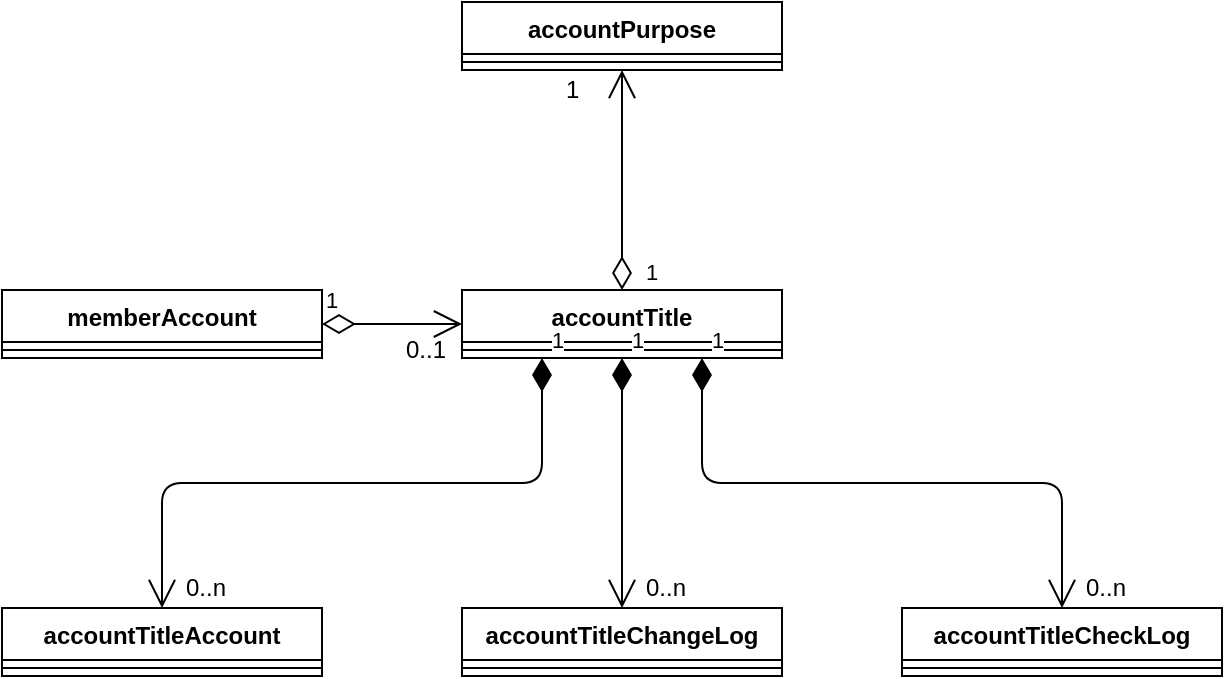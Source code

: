 <mxfile version="10.6.6" type="github"><diagram id="tgx_kycsZ7gLmWcPU7HP" name="科目类图"><mxGraphModel dx="1158" dy="616" grid="1" gridSize="10" guides="1" tooltips="1" connect="1" arrows="1" fold="1" page="1" pageScale="1" pageWidth="827" pageHeight="1169" math="0" shadow="0"><root><mxCell id="0"/><mxCell id="1" parent="0"/><mxCell id="2QyuLVchhxQrmNl1iEZX-10" value="accountTitle&#10;&#10;" style="swimlane;fontStyle=1;align=center;verticalAlign=top;childLayout=stackLayout;horizontal=1;startSize=26;horizontalStack=0;resizeParent=1;resizeParentMax=0;resizeLast=0;collapsible=1;marginBottom=0;" parent="1" vertex="1"><mxGeometry x="380" y="180" width="160" height="34" as="geometry"><mxRectangle x="20" y="100" width="90" height="26" as="alternateBounds"/></mxGeometry></mxCell><mxCell id="2QyuLVchhxQrmNl1iEZX-11" value="" style="line;strokeWidth=1;fillColor=none;align=left;verticalAlign=middle;spacingTop=-1;spacingLeft=3;spacingRight=3;rotatable=0;labelPosition=right;points=[];portConstraint=eastwest;" parent="2QyuLVchhxQrmNl1iEZX-10" vertex="1"><mxGeometry y="26" width="160" height="8" as="geometry"/></mxCell><mxCell id="2QyuLVchhxQrmNl1iEZX-12" value="accountPurpose&#10;" style="swimlane;fontStyle=1;align=center;verticalAlign=top;childLayout=stackLayout;horizontal=1;startSize=26;horizontalStack=0;resizeParent=1;resizeParentMax=0;resizeLast=0;collapsible=1;marginBottom=0;" parent="1" vertex="1"><mxGeometry x="380" y="36" width="160" height="34" as="geometry"><mxRectangle x="20" y="100" width="90" height="26" as="alternateBounds"/></mxGeometry></mxCell><mxCell id="2QyuLVchhxQrmNl1iEZX-13" value="" style="line;strokeWidth=1;fillColor=none;align=left;verticalAlign=middle;spacingTop=-1;spacingLeft=3;spacingRight=3;rotatable=0;labelPosition=right;points=[];portConstraint=eastwest;" parent="2QyuLVchhxQrmNl1iEZX-12" vertex="1"><mxGeometry y="26" width="160" height="8" as="geometry"/></mxCell><mxCell id="2QyuLVchhxQrmNl1iEZX-14" value="accountTitleAccount&#10;&#10;" style="swimlane;fontStyle=1;align=center;verticalAlign=top;childLayout=stackLayout;horizontal=1;startSize=26;horizontalStack=0;resizeParent=1;resizeParentMax=0;resizeLast=0;collapsible=1;marginBottom=0;" parent="1" vertex="1"><mxGeometry x="150" y="339" width="160" height="34" as="geometry"><mxRectangle x="20" y="100" width="90" height="26" as="alternateBounds"/></mxGeometry></mxCell><mxCell id="2QyuLVchhxQrmNl1iEZX-15" value="" style="line;strokeWidth=1;fillColor=none;align=left;verticalAlign=middle;spacingTop=-1;spacingLeft=3;spacingRight=3;rotatable=0;labelPosition=right;points=[];portConstraint=eastwest;" parent="2QyuLVchhxQrmNl1iEZX-14" vertex="1"><mxGeometry y="26" width="160" height="8" as="geometry"/></mxCell><mxCell id="2QyuLVchhxQrmNl1iEZX-16" value="accountTitleChangeLog&#10;&#10;" style="swimlane;fontStyle=1;align=center;verticalAlign=top;childLayout=stackLayout;horizontal=1;startSize=26;horizontalStack=0;resizeParent=1;resizeParentMax=0;resizeLast=0;collapsible=1;marginBottom=0;" parent="1" vertex="1"><mxGeometry x="380" y="339" width="160" height="34" as="geometry"><mxRectangle x="20" y="100" width="90" height="26" as="alternateBounds"/></mxGeometry></mxCell><mxCell id="2QyuLVchhxQrmNl1iEZX-17" value="" style="line;strokeWidth=1;fillColor=none;align=left;verticalAlign=middle;spacingTop=-1;spacingLeft=3;spacingRight=3;rotatable=0;labelPosition=right;points=[];portConstraint=eastwest;" parent="2QyuLVchhxQrmNl1iEZX-16" vertex="1"><mxGeometry y="26" width="160" height="8" as="geometry"/></mxCell><mxCell id="YZuNyd5jL6YesgxZHjmW-1" value="accountTitleCheckLog&#10;&#10;" style="swimlane;fontStyle=1;align=center;verticalAlign=top;childLayout=stackLayout;horizontal=1;startSize=26;horizontalStack=0;resizeParent=1;resizeParentMax=0;resizeLast=0;collapsible=1;marginBottom=0;" parent="1" vertex="1"><mxGeometry x="600" y="339" width="160" height="34" as="geometry"><mxRectangle x="20" y="100" width="90" height="26" as="alternateBounds"/></mxGeometry></mxCell><mxCell id="YZuNyd5jL6YesgxZHjmW-2" value="" style="line;strokeWidth=1;fillColor=none;align=left;verticalAlign=middle;spacingTop=-1;spacingLeft=3;spacingRight=3;rotatable=0;labelPosition=right;points=[];portConstraint=eastwest;" parent="YZuNyd5jL6YesgxZHjmW-1" vertex="1"><mxGeometry y="26" width="160" height="8" as="geometry"/></mxCell><mxCell id="YZuNyd5jL6YesgxZHjmW-17" value="1" style="endArrow=open;html=1;endSize=12;startArrow=diamondThin;startSize=14;startFill=0;edgeStyle=orthogonalEdgeStyle;align=left;verticalAlign=bottom;exitX=0.5;exitY=0;exitDx=0;exitDy=0;entryX=0.5;entryY=1;entryDx=0;entryDy=0;" parent="1" source="2QyuLVchhxQrmNl1iEZX-10" target="2QyuLVchhxQrmNl1iEZX-12" edge="1"><mxGeometry x="-1" y="-10" relative="1" as="geometry"><mxPoint x="440" y="120" as="sourcePoint"/><mxPoint x="600" y="120" as="targetPoint"/><mxPoint as="offset"/></mxGeometry></mxCell><mxCell id="YZuNyd5jL6YesgxZHjmW-18" value="1" style="text;html=1;resizable=0;points=[];autosize=1;align=left;verticalAlign=top;spacingTop=-4;" parent="1" vertex="1"><mxGeometry x="430" y="70" width="20" height="20" as="geometry"/></mxCell><mxCell id="1XXJkUzYiT-tsv38prIp-1" value="1" style="endArrow=open;html=1;endSize=12;startArrow=diamondThin;startSize=14;startFill=1;edgeStyle=orthogonalEdgeStyle;align=left;verticalAlign=bottom;exitX=0.25;exitY=1;exitDx=0;exitDy=0;entryX=0.5;entryY=0;entryDx=0;entryDy=0;" edge="1" parent="1" source="2QyuLVchhxQrmNl1iEZX-10" target="2QyuLVchhxQrmNl1iEZX-14"><mxGeometry x="-1" y="3" relative="1" as="geometry"><mxPoint x="20" y="390" as="sourcePoint"/><mxPoint x="180" y="390" as="targetPoint"/></mxGeometry></mxCell><mxCell id="1XXJkUzYiT-tsv38prIp-2" value="1" style="endArrow=open;html=1;endSize=12;startArrow=diamondThin;startSize=14;startFill=1;edgeStyle=orthogonalEdgeStyle;align=left;verticalAlign=bottom;entryX=0.5;entryY=0;entryDx=0;entryDy=0;exitX=0.5;exitY=1;exitDx=0;exitDy=0;" edge="1" parent="1" source="2QyuLVchhxQrmNl1iEZX-10" target="2QyuLVchhxQrmNl1iEZX-16"><mxGeometry x="-1" y="3" relative="1" as="geometry"><mxPoint x="500" y="260" as="sourcePoint"/><mxPoint x="240" y="349" as="targetPoint"/></mxGeometry></mxCell><mxCell id="1XXJkUzYiT-tsv38prIp-3" value="1" style="endArrow=open;html=1;endSize=12;startArrow=diamondThin;startSize=14;startFill=1;edgeStyle=orthogonalEdgeStyle;align=left;verticalAlign=bottom;exitX=0.75;exitY=1;exitDx=0;exitDy=0;" edge="1" parent="1" source="2QyuLVchhxQrmNl1iEZX-10" target="YZuNyd5jL6YesgxZHjmW-1"><mxGeometry x="-1" y="3" relative="1" as="geometry"><mxPoint x="470" y="224" as="sourcePoint"/><mxPoint x="470" y="349" as="targetPoint"/></mxGeometry></mxCell><mxCell id="1XXJkUzYiT-tsv38prIp-4" value="0..n" style="text;html=1;resizable=0;points=[];autosize=1;align=left;verticalAlign=top;spacingTop=-4;" vertex="1" parent="1"><mxGeometry x="240" y="319" width="40" height="20" as="geometry"/></mxCell><mxCell id="1XXJkUzYiT-tsv38prIp-5" value="0..n" style="text;html=1;resizable=0;points=[];autosize=1;align=left;verticalAlign=top;spacingTop=-4;" vertex="1" parent="1"><mxGeometry x="470" y="319" width="40" height="20" as="geometry"/></mxCell><mxCell id="1XXJkUzYiT-tsv38prIp-6" value="0..n" style="text;html=1;resizable=0;points=[];autosize=1;align=left;verticalAlign=top;spacingTop=-4;" vertex="1" parent="1"><mxGeometry x="690" y="319" width="40" height="20" as="geometry"/></mxCell><mxCell id="YZuNyd5jL6YesgxZHjmW-3" value="1" style="endArrow=open;html=1;endSize=12;startArrow=diamondThin;startSize=14;startFill=0;edgeStyle=orthogonalEdgeStyle;align=left;verticalAlign=bottom;exitX=1;exitY=0.5;exitDx=0;exitDy=0;entryX=0;entryY=0.5;entryDx=0;entryDy=0;" parent="1" source="2QyuLVchhxQrmNl1iEZX-6" target="2QyuLVchhxQrmNl1iEZX-10" edge="1"><mxGeometry x="-1" y="3" relative="1" as="geometry"><mxPoint x="610" y="256.5" as="sourcePoint"/><mxPoint x="770" y="256.5" as="targetPoint"/></mxGeometry></mxCell><mxCell id="YZuNyd5jL6YesgxZHjmW-4" value="0..1" style="text;html=1;resizable=0;points=[];autosize=1;align=left;verticalAlign=top;spacingTop=-4;" parent="1" vertex="1"><mxGeometry x="350" y="200" width="40" height="20" as="geometry"/></mxCell><mxCell id="2QyuLVchhxQrmNl1iEZX-6" value="memberAccount" style="swimlane;fontStyle=1;align=center;verticalAlign=top;childLayout=stackLayout;horizontal=1;startSize=26;horizontalStack=0;resizeParent=1;resizeParentMax=0;resizeLast=0;collapsible=1;marginBottom=0;" parent="1" vertex="1"><mxGeometry x="150" y="180" width="160" height="34" as="geometry"><mxRectangle x="20" y="100" width="90" height="26" as="alternateBounds"/></mxGeometry></mxCell><mxCell id="2QyuLVchhxQrmNl1iEZX-7" value="" style="line;strokeWidth=1;fillColor=none;align=left;verticalAlign=middle;spacingTop=-1;spacingLeft=3;spacingRight=3;rotatable=0;labelPosition=right;points=[];portConstraint=eastwest;" parent="2QyuLVchhxQrmNl1iEZX-6" vertex="1"><mxGeometry y="26" width="160" height="8" as="geometry"/></mxCell></root></mxGraphModel></diagram></mxfile>